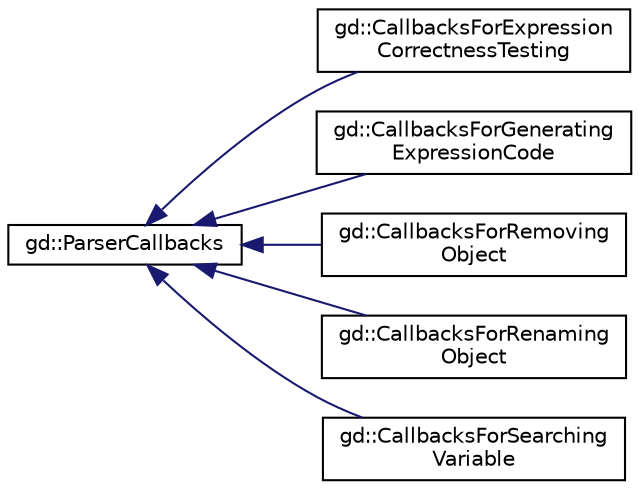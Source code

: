 digraph "Graphical Class Hierarchy"
{
  edge [fontname="Helvetica",fontsize="10",labelfontname="Helvetica",labelfontsize="10"];
  node [fontname="Helvetica",fontsize="10",shape=record];
  rankdir="LR";
  Node1 [label="gd::ParserCallbacks",height=0.2,width=0.4,color="black", fillcolor="white", style="filled",URL="$classgd_1_1_parser_callbacks.html",tooltip="Callbacks called by parser during parsing. "];
  Node1 -> Node2 [dir="back",color="midnightblue",fontsize="10",style="solid",fontname="Helvetica"];
  Node2 [label="gd::CallbacksForExpression\lCorrectnessTesting",height=0.2,width=0.4,color="black", fillcolor="white", style="filled",URL="$classgd_1_1_callbacks_for_expression_correctness_testing.html",tooltip="Parser callbacks used to check expressions correctness. "];
  Node1 -> Node3 [dir="back",color="midnightblue",fontsize="10",style="solid",fontname="Helvetica"];
  Node3 [label="gd::CallbacksForGenerating\lExpressionCode",height=0.2,width=0.4,color="black", fillcolor="white", style="filled",URL="$classgd_1_1_callbacks_for_generating_expression_code.html",tooltip="Used to generate code from expressions. "];
  Node1 -> Node4 [dir="back",color="midnightblue",fontsize="10",style="solid",fontname="Helvetica"];
  Node4 [label="gd::CallbacksForRemoving\lObject",height=0.2,width=0.4,color="black", fillcolor="white", style="filled",URL="$classgd_1_1_callbacks_for_removing_object.html"];
  Node1 -> Node5 [dir="back",color="midnightblue",fontsize="10",style="solid",fontname="Helvetica"];
  Node5 [label="gd::CallbacksForRenaming\lObject",height=0.2,width=0.4,color="black", fillcolor="white", style="filled",URL="$classgd_1_1_callbacks_for_renaming_object.html"];
  Node1 -> Node6 [dir="back",color="midnightblue",fontsize="10",style="solid",fontname="Helvetica"];
  Node6 [label="gd::CallbacksForSearching\lVariable",height=0.2,width=0.4,color="black", fillcolor="white", style="filled",URL="$classgd_1_1_callbacks_for_searching_variable.html"];
}
